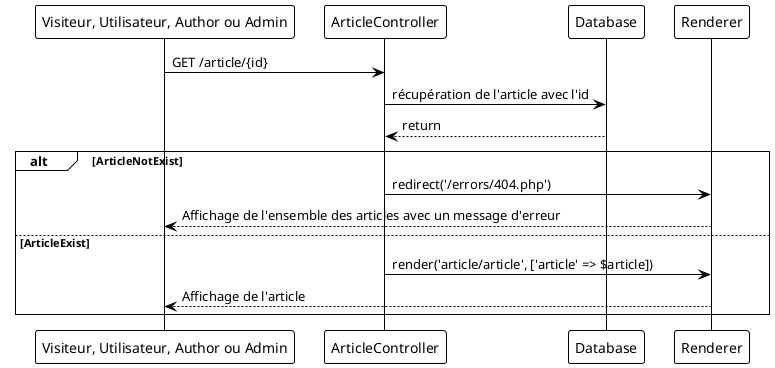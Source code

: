 @startuml

!theme plain

Person as "Visiteur, Utilisateur, Author ou Admin" -> ArticleController : GET /article/{id}

ArticleController -> Database : récupération de l'article avec l'id
Database --> ArticleController : return

alt ArticleNotExist
ArticleController -> Renderer : redirect('/errors/404.php')
Renderer --> Person : Affichage de l'ensemble des articles avec un message d'erreur

else ArticleExist
ArticleController -> Renderer : render('article/article', ['article' => $article])
Renderer --> Person : Affichage de l'article
end


@enduml